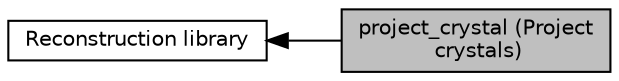 digraph "project_crystal (Project crystals)"
{
  edge [fontname="Helvetica",fontsize="10",labelfontname="Helvetica",labelfontsize="10"];
  node [fontname="Helvetica",fontsize="10",shape=record];
  rankdir=LR;
  Node0 [label="project_crystal (Project\l crystals)",height=0.2,width=0.4,color="black", fillcolor="grey75", style="filled", fontcolor="black"];
  Node1 [label="Reconstruction library",height=0.2,width=0.4,color="black", fillcolor="white", style="filled",URL="$group__ReconsLibrary.html"];
  Node1->Node0 [shape=plaintext, dir="back", style="solid"];
}
